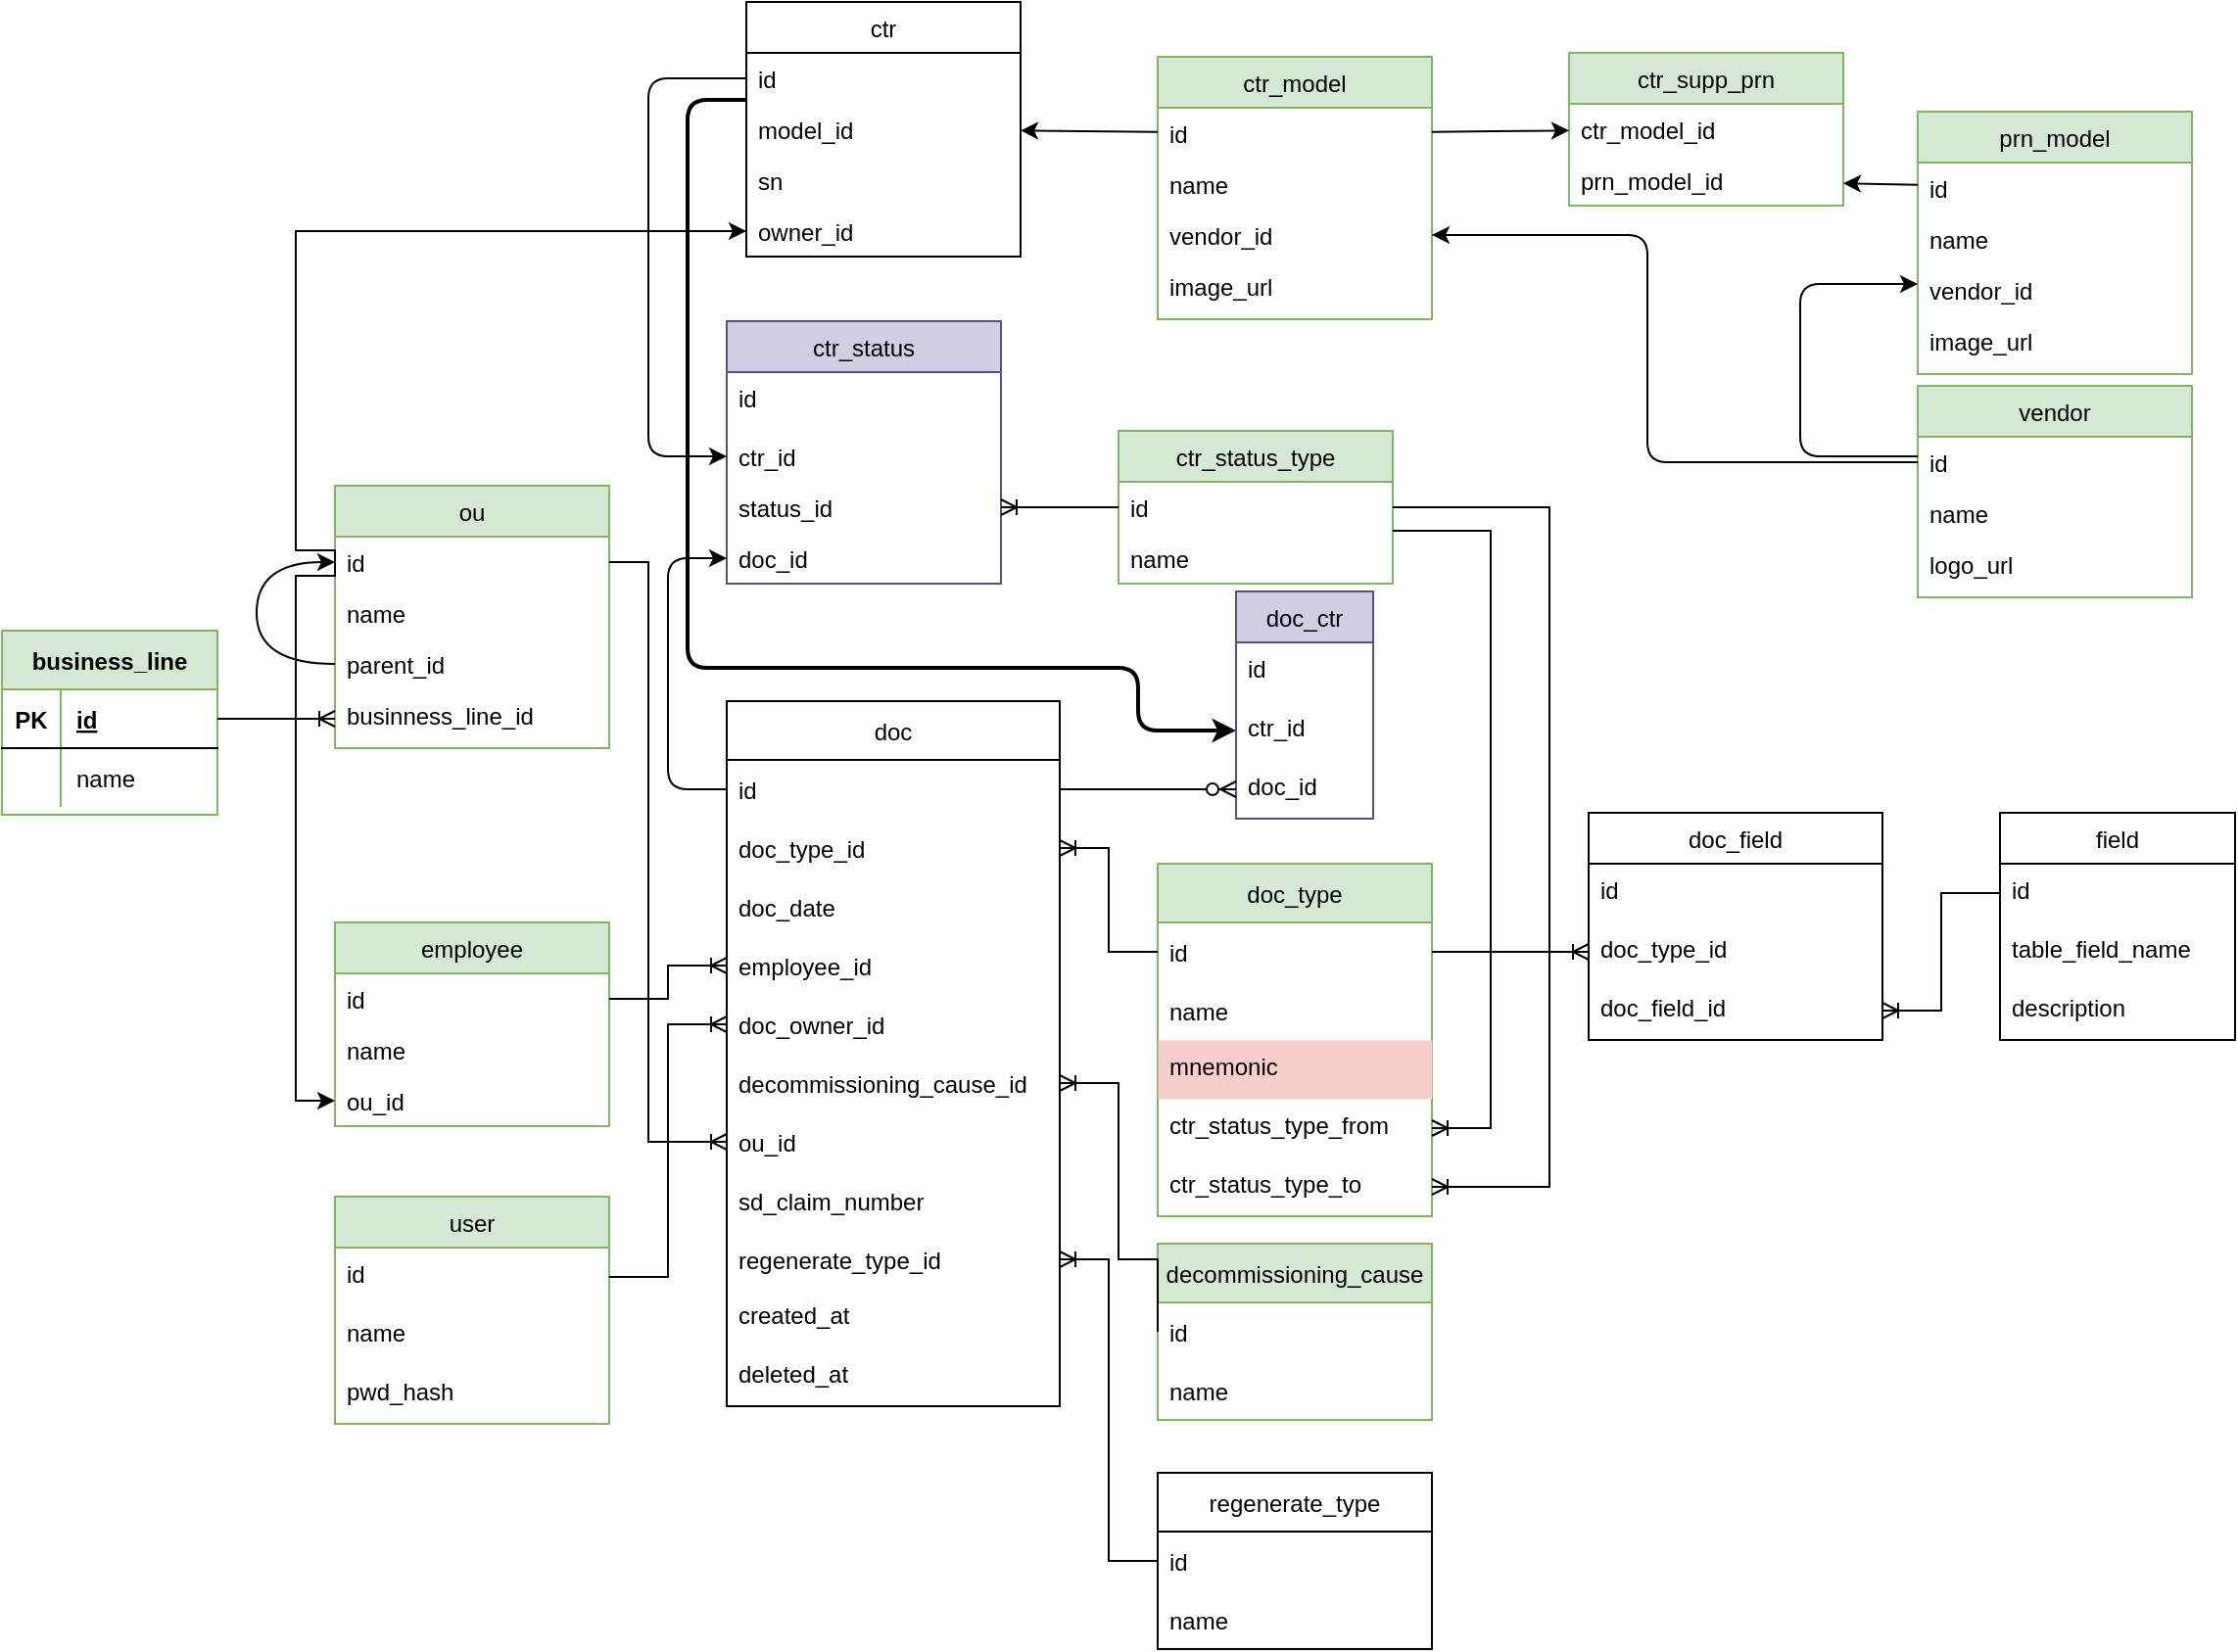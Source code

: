 <mxfile version="20.3.7" type="github" pages="2">
  <diagram name="Ent relationship" id="efa7a0a1-bf9b-a30e-e6df-94a7791c09e9">
    <mxGraphModel dx="1422" dy="772" grid="1" gridSize="10" guides="1" tooltips="1" connect="1" arrows="1" fold="1" page="1" pageScale="1" pageWidth="1169" pageHeight="827" background="none" math="0" shadow="0">
      <root>
        <mxCell id="0" />
        <mxCell id="1" parent="0" />
        <mxCell id="0HyxOfl09r36-qcPs7RD-114" value="ctr" style="swimlane;fontStyle=0;childLayout=stackLayout;horizontal=1;startSize=26;horizontalStack=0;resizeParent=1;resizeParentMax=0;resizeLast=0;collapsible=1;marginBottom=0;" parent="1" vertex="1">
          <mxGeometry x="400" y="10" width="140" height="130" as="geometry" />
        </mxCell>
        <mxCell id="0HyxOfl09r36-qcPs7RD-115" value="id" style="text;strokeColor=none;fillColor=none;align=left;verticalAlign=top;spacingLeft=4;spacingRight=4;overflow=hidden;rotatable=0;points=[[0,0.5],[1,0.5]];portConstraint=eastwest;" parent="0HyxOfl09r36-qcPs7RD-114" vertex="1">
          <mxGeometry y="26" width="140" height="26" as="geometry" />
        </mxCell>
        <mxCell id="0HyxOfl09r36-qcPs7RD-193" value="model_id&#xa;&#xa;" style="text;strokeColor=none;fillColor=none;align=left;verticalAlign=top;spacingLeft=4;spacingRight=4;overflow=hidden;rotatable=0;points=[[0,0.5],[1,0.5]];portConstraint=eastwest;" parent="0HyxOfl09r36-qcPs7RD-114" vertex="1">
          <mxGeometry y="52" width="140" height="26" as="geometry" />
        </mxCell>
        <mxCell id="0HyxOfl09r36-qcPs7RD-116" value="sn" style="text;strokeColor=none;fillColor=none;align=left;verticalAlign=top;spacingLeft=4;spacingRight=4;overflow=hidden;rotatable=0;points=[[0,0.5],[1,0.5]];portConstraint=eastwest;" parent="0HyxOfl09r36-qcPs7RD-114" vertex="1">
          <mxGeometry y="78" width="140" height="26" as="geometry" />
        </mxCell>
        <mxCell id="B27GgNt_8ts8eAWawGhs-5" value="owner_id" style="text;strokeColor=none;fillColor=none;align=left;verticalAlign=top;spacingLeft=4;spacingRight=4;overflow=hidden;rotatable=0;points=[[0,0.5],[1,0.5]];portConstraint=eastwest;" parent="0HyxOfl09r36-qcPs7RD-114" vertex="1">
          <mxGeometry y="104" width="140" height="26" as="geometry" />
        </mxCell>
        <mxCell id="0HyxOfl09r36-qcPs7RD-119" value="prn_model" style="swimlane;fontStyle=0;childLayout=stackLayout;horizontal=1;startSize=26;horizontalStack=0;resizeParent=1;resizeParentMax=0;resizeLast=0;collapsible=1;marginBottom=0;fillColor=#d5e8d4;strokeColor=#82b366;" parent="1" vertex="1">
          <mxGeometry x="998" y="66" width="140" height="134" as="geometry" />
        </mxCell>
        <mxCell id="0HyxOfl09r36-qcPs7RD-120" value="id" style="text;strokeColor=none;fillColor=none;align=left;verticalAlign=top;spacingLeft=4;spacingRight=4;overflow=hidden;rotatable=0;points=[[0,0.5],[1,0.5]];portConstraint=eastwest;" parent="0HyxOfl09r36-qcPs7RD-119" vertex="1">
          <mxGeometry y="26" width="140" height="26" as="geometry" />
        </mxCell>
        <mxCell id="0HyxOfl09r36-qcPs7RD-121" value="name" style="text;strokeColor=none;fillColor=none;align=left;verticalAlign=top;spacingLeft=4;spacingRight=4;overflow=hidden;rotatable=0;points=[[0,0.5],[1,0.5]];portConstraint=eastwest;" parent="0HyxOfl09r36-qcPs7RD-119" vertex="1">
          <mxGeometry y="52" width="140" height="26" as="geometry" />
        </mxCell>
        <mxCell id="0HyxOfl09r36-qcPs7RD-157" value="vendor_id" style="text;strokeColor=none;fillColor=none;align=left;verticalAlign=top;spacingLeft=4;spacingRight=4;overflow=hidden;rotatable=0;points=[[0,0.5],[1,0.5]];portConstraint=eastwest;" parent="0HyxOfl09r36-qcPs7RD-119" vertex="1">
          <mxGeometry y="78" width="140" height="26" as="geometry" />
        </mxCell>
        <mxCell id="-eueZPDx82-Weop2imwT-17" value="image_url" style="text;strokeColor=none;fillColor=none;spacingLeft=4;spacingRight=4;overflow=hidden;rotatable=0;points=[[0,0.5],[1,0.5]];portConstraint=eastwest;fontSize=12;" parent="0HyxOfl09r36-qcPs7RD-119" vertex="1">
          <mxGeometry y="104" width="140" height="30" as="geometry" />
        </mxCell>
        <mxCell id="0HyxOfl09r36-qcPs7RD-123" value="ctr_model" style="swimlane;fontStyle=0;childLayout=stackLayout;horizontal=1;startSize=26;horizontalStack=0;resizeParent=1;resizeParentMax=0;resizeLast=0;collapsible=1;marginBottom=0;fillColor=#d5e8d4;strokeColor=#82b366;" parent="1" vertex="1">
          <mxGeometry x="610" y="38" width="140" height="134" as="geometry" />
        </mxCell>
        <mxCell id="0HyxOfl09r36-qcPs7RD-124" value="id" style="text;strokeColor=none;fillColor=none;align=left;verticalAlign=top;spacingLeft=4;spacingRight=4;overflow=hidden;rotatable=0;points=[[0,0.5],[1,0.5]];portConstraint=eastwest;" parent="0HyxOfl09r36-qcPs7RD-123" vertex="1">
          <mxGeometry y="26" width="140" height="26" as="geometry" />
        </mxCell>
        <mxCell id="0HyxOfl09r36-qcPs7RD-164" value="name" style="text;strokeColor=none;fillColor=none;align=left;verticalAlign=top;spacingLeft=4;spacingRight=4;overflow=hidden;rotatable=0;points=[[0,0.5],[1,0.5]];portConstraint=eastwest;" parent="0HyxOfl09r36-qcPs7RD-123" vertex="1">
          <mxGeometry y="52" width="140" height="26" as="geometry" />
        </mxCell>
        <mxCell id="0HyxOfl09r36-qcPs7RD-125" value="vendor_id" style="text;strokeColor=none;fillColor=none;align=left;verticalAlign=top;spacingLeft=4;spacingRight=4;overflow=hidden;rotatable=0;points=[[0,0.5],[1,0.5]];portConstraint=eastwest;" parent="0HyxOfl09r36-qcPs7RD-123" vertex="1">
          <mxGeometry y="78" width="140" height="26" as="geometry" />
        </mxCell>
        <mxCell id="-eueZPDx82-Weop2imwT-14" value="image_url" style="text;strokeColor=none;fillColor=none;spacingLeft=4;spacingRight=4;overflow=hidden;rotatable=0;points=[[0,0.5],[1,0.5]];portConstraint=eastwest;fontSize=12;" parent="0HyxOfl09r36-qcPs7RD-123" vertex="1">
          <mxGeometry y="104" width="140" height="30" as="geometry" />
        </mxCell>
        <mxCell id="0HyxOfl09r36-qcPs7RD-143" value="ctr_supp_prn" style="swimlane;fontStyle=0;childLayout=stackLayout;horizontal=1;startSize=26;horizontalStack=0;resizeParent=1;resizeParentMax=0;resizeLast=0;collapsible=1;marginBottom=0;fillColor=#d5e8d4;strokeColor=#82b366;" parent="1" vertex="1">
          <mxGeometry x="820" y="36" width="140" height="78" as="geometry" />
        </mxCell>
        <mxCell id="0HyxOfl09r36-qcPs7RD-144" value="ctr_model_id" style="text;strokeColor=none;fillColor=none;align=left;verticalAlign=top;spacingLeft=4;spacingRight=4;overflow=hidden;rotatable=0;points=[[0,0.5],[1,0.5]];portConstraint=eastwest;" parent="0HyxOfl09r36-qcPs7RD-143" vertex="1">
          <mxGeometry y="26" width="140" height="26" as="geometry" />
        </mxCell>
        <mxCell id="0HyxOfl09r36-qcPs7RD-145" value="prn_model_id" style="text;strokeColor=none;fillColor=none;align=left;verticalAlign=top;spacingLeft=4;spacingRight=4;overflow=hidden;rotatable=0;points=[[0,0.5],[1,0.5]];portConstraint=eastwest;" parent="0HyxOfl09r36-qcPs7RD-143" vertex="1">
          <mxGeometry y="52" width="140" height="26" as="geometry" />
        </mxCell>
        <mxCell id="0HyxOfl09r36-qcPs7RD-158" value="vendor" style="swimlane;fontStyle=0;childLayout=stackLayout;horizontal=1;startSize=26;horizontalStack=0;resizeParent=1;resizeParentMax=0;resizeLast=0;collapsible=1;marginBottom=0;fillColor=#d5e8d4;strokeColor=#82b366;" parent="1" vertex="1">
          <mxGeometry x="998" y="206" width="140" height="108" as="geometry">
            <mxRectangle x="826" y="244" width="70" height="26" as="alternateBounds" />
          </mxGeometry>
        </mxCell>
        <mxCell id="0HyxOfl09r36-qcPs7RD-159" value="id" style="text;strokeColor=none;fillColor=none;align=left;verticalAlign=top;spacingLeft=4;spacingRight=4;overflow=hidden;rotatable=0;points=[[0,0.5],[1,0.5]];portConstraint=eastwest;" parent="0HyxOfl09r36-qcPs7RD-158" vertex="1">
          <mxGeometry y="26" width="140" height="26" as="geometry" />
        </mxCell>
        <mxCell id="0HyxOfl09r36-qcPs7RD-160" value="name" style="text;strokeColor=none;fillColor=none;align=left;verticalAlign=top;spacingLeft=4;spacingRight=4;overflow=hidden;rotatable=0;points=[[0,0.5],[1,0.5]];portConstraint=eastwest;" parent="0HyxOfl09r36-qcPs7RD-158" vertex="1">
          <mxGeometry y="52" width="140" height="26" as="geometry" />
        </mxCell>
        <mxCell id="-eueZPDx82-Weop2imwT-16" value="logo_url" style="text;strokeColor=none;fillColor=none;spacingLeft=4;spacingRight=4;overflow=hidden;rotatable=0;points=[[0,0.5],[1,0.5]];portConstraint=eastwest;fontSize=12;" parent="0HyxOfl09r36-qcPs7RD-158" vertex="1">
          <mxGeometry y="78" width="140" height="30" as="geometry" />
        </mxCell>
        <mxCell id="0HyxOfl09r36-qcPs7RD-165" value="" style="endArrow=classic;html=1;exitX=0;exitY=0.5;exitDx=0;exitDy=0;" parent="1" edge="1">
          <mxGeometry width="50" height="50" relative="1" as="geometry">
            <mxPoint x="998" y="242" as="sourcePoint" />
            <mxPoint x="998" y="154" as="targetPoint" />
            <Array as="points">
              <mxPoint x="938" y="242" />
              <mxPoint x="938" y="154" />
            </Array>
          </mxGeometry>
        </mxCell>
        <mxCell id="0HyxOfl09r36-qcPs7RD-166" value="" style="endArrow=classic;html=1;" parent="1" source="0HyxOfl09r36-qcPs7RD-159" target="0HyxOfl09r36-qcPs7RD-125" edge="1">
          <mxGeometry width="50" height="50" relative="1" as="geometry">
            <mxPoint x="720" y="326" as="sourcePoint" />
            <mxPoint x="770" y="276" as="targetPoint" />
            <Array as="points">
              <mxPoint x="860" y="245" />
              <mxPoint x="860" y="129" />
            </Array>
          </mxGeometry>
        </mxCell>
        <mxCell id="0HyxOfl09r36-qcPs7RD-167" value="" style="endArrow=classic;html=1;" parent="1" source="0HyxOfl09r36-qcPs7RD-124" target="0HyxOfl09r36-qcPs7RD-193" edge="1">
          <mxGeometry width="50" height="50" relative="1" as="geometry">
            <mxPoint x="710" y="350" as="sourcePoint" />
            <mxPoint x="760" y="300" as="targetPoint" />
          </mxGeometry>
        </mxCell>
        <mxCell id="0HyxOfl09r36-qcPs7RD-173" value="ctr_status" style="swimlane;fontStyle=0;childLayout=stackLayout;horizontal=1;startSize=26;horizontalStack=0;resizeParent=1;resizeParentMax=0;resizeLast=0;collapsible=1;marginBottom=0;fillColor=#d0cee2;strokeColor=#56517e;" parent="1" vertex="1">
          <mxGeometry x="390" y="173" width="140" height="134" as="geometry" />
        </mxCell>
        <mxCell id="Py-MpsY1JlBNM6qV5Rll-3" value="id" style="text;strokeColor=none;fillColor=none;spacingLeft=4;spacingRight=4;overflow=hidden;rotatable=0;points=[[0,0.5],[1,0.5]];portConstraint=eastwest;fontSize=12;fontColor=#000000;" parent="0HyxOfl09r36-qcPs7RD-173" vertex="1">
          <mxGeometry y="26" width="140" height="30" as="geometry" />
        </mxCell>
        <mxCell id="0HyxOfl09r36-qcPs7RD-174" value="ctr_id" style="text;strokeColor=none;fillColor=none;align=left;verticalAlign=top;spacingLeft=4;spacingRight=4;overflow=hidden;rotatable=0;points=[[0,0.5],[1,0.5]];portConstraint=eastwest;" parent="0HyxOfl09r36-qcPs7RD-173" vertex="1">
          <mxGeometry y="56" width="140" height="26" as="geometry" />
        </mxCell>
        <mxCell id="0HyxOfl09r36-qcPs7RD-191" value="status_id" style="text;strokeColor=none;fillColor=none;align=left;verticalAlign=top;spacingLeft=4;spacingRight=4;overflow=hidden;rotatable=0;points=[[0,0.5],[1,0.5]];portConstraint=eastwest;" parent="0HyxOfl09r36-qcPs7RD-173" vertex="1">
          <mxGeometry y="82" width="140" height="26" as="geometry" />
        </mxCell>
        <mxCell id="B27GgNt_8ts8eAWawGhs-43" value="doc_id" style="text;strokeColor=none;fillColor=none;align=left;verticalAlign=top;spacingLeft=4;spacingRight=4;overflow=hidden;rotatable=0;points=[[0,0.5],[1,0.5]];portConstraint=eastwest;" parent="0HyxOfl09r36-qcPs7RD-173" vertex="1">
          <mxGeometry y="108" width="140" height="26" as="geometry" />
        </mxCell>
        <mxCell id="0HyxOfl09r36-qcPs7RD-181" value="ctr_status_type" style="swimlane;fontStyle=0;childLayout=stackLayout;horizontal=1;startSize=26;horizontalStack=0;resizeParent=1;resizeParentMax=0;resizeLast=0;collapsible=1;marginBottom=0;fillColor=#d5e8d4;strokeColor=#82b366;" parent="1" vertex="1">
          <mxGeometry x="590" y="229" width="140" height="78" as="geometry" />
        </mxCell>
        <mxCell id="0HyxOfl09r36-qcPs7RD-182" value="id" style="text;strokeColor=none;fillColor=none;align=left;verticalAlign=top;spacingLeft=4;spacingRight=4;overflow=hidden;rotatable=0;points=[[0,0.5],[1,0.5]];portConstraint=eastwest;" parent="0HyxOfl09r36-qcPs7RD-181" vertex="1">
          <mxGeometry y="26" width="140" height="26" as="geometry" />
        </mxCell>
        <mxCell id="0HyxOfl09r36-qcPs7RD-183" value="name" style="text;strokeColor=none;fillColor=none;align=left;verticalAlign=top;spacingLeft=4;spacingRight=4;overflow=hidden;rotatable=0;points=[[0,0.5],[1,0.5]];portConstraint=eastwest;" parent="0HyxOfl09r36-qcPs7RD-181" vertex="1">
          <mxGeometry y="52" width="140" height="26" as="geometry" />
        </mxCell>
        <mxCell id="0HyxOfl09r36-qcPs7RD-186" value="" style="endArrow=classic;html=1;" parent="1" source="0HyxOfl09r36-qcPs7RD-115" target="0HyxOfl09r36-qcPs7RD-174" edge="1">
          <mxGeometry width="50" height="50" relative="1" as="geometry">
            <mxPoint x="710" y="350" as="sourcePoint" />
            <mxPoint x="760" y="300" as="targetPoint" />
            <Array as="points">
              <mxPoint x="350" y="49" />
              <mxPoint x="350" y="73" />
              <mxPoint x="350" y="242" />
            </Array>
          </mxGeometry>
        </mxCell>
        <mxCell id="0HyxOfl09r36-qcPs7RD-187" value="ou" style="swimlane;fontStyle=0;childLayout=stackLayout;horizontal=1;startSize=26;horizontalStack=0;resizeParent=1;resizeParentMax=0;resizeLast=0;collapsible=1;marginBottom=0;fillColor=#d5e8d4;strokeColor=#82b366;" parent="1" vertex="1">
          <mxGeometry x="190" y="257" width="140" height="134" as="geometry" />
        </mxCell>
        <mxCell id="0HyxOfl09r36-qcPs7RD-188" value="id" style="text;strokeColor=none;fillColor=none;align=left;verticalAlign=top;spacingLeft=4;spacingRight=4;overflow=hidden;rotatable=0;points=[[0,0.5],[1,0.5]];portConstraint=eastwest;" parent="0HyxOfl09r36-qcPs7RD-187" vertex="1">
          <mxGeometry y="26" width="140" height="26" as="geometry" />
        </mxCell>
        <mxCell id="0HyxOfl09r36-qcPs7RD-189" value="name" style="text;strokeColor=none;fillColor=none;align=left;verticalAlign=top;spacingLeft=4;spacingRight=4;overflow=hidden;rotatable=0;points=[[0,0.5],[1,0.5]];portConstraint=eastwest;" parent="0HyxOfl09r36-qcPs7RD-187" vertex="1">
          <mxGeometry y="52" width="140" height="26" as="geometry" />
        </mxCell>
        <mxCell id="B27GgNt_8ts8eAWawGhs-4" style="edgeStyle=orthogonalEdgeStyle;orthogonalLoop=1;jettySize=auto;html=1;exitX=0;exitY=0.5;exitDx=0;exitDy=0;entryX=0;entryY=0.5;entryDx=0;entryDy=0;curved=1;" parent="0HyxOfl09r36-qcPs7RD-187" source="B27GgNt_8ts8eAWawGhs-3" target="0HyxOfl09r36-qcPs7RD-188" edge="1">
          <mxGeometry relative="1" as="geometry">
            <Array as="points">
              <mxPoint x="-40" y="91" />
              <mxPoint x="-40" y="39" />
            </Array>
          </mxGeometry>
        </mxCell>
        <mxCell id="B27GgNt_8ts8eAWawGhs-3" value="parent_id" style="text;strokeColor=none;fillColor=none;align=left;verticalAlign=top;spacingLeft=4;spacingRight=4;overflow=hidden;rotatable=0;points=[[0,0.5],[1,0.5]];portConstraint=eastwest;" parent="0HyxOfl09r36-qcPs7RD-187" vertex="1">
          <mxGeometry y="78" width="140" height="26" as="geometry" />
        </mxCell>
        <mxCell id="IbZi54rrAMyiBwgR0cr5-39" value="businness_line_id" style="text;strokeColor=none;fillColor=none;spacingLeft=4;spacingRight=4;overflow=hidden;rotatable=0;points=[[0,0.5],[1,0.5]];portConstraint=eastwest;fontSize=12;" parent="0HyxOfl09r36-qcPs7RD-187" vertex="1">
          <mxGeometry y="104" width="140" height="30" as="geometry" />
        </mxCell>
        <mxCell id="0HyxOfl09r36-qcPs7RD-194" value="&lt;span style=&quot;font-size: 10px&quot;&gt;&lt;br&gt;&lt;/span&gt;" style="text;html=1;align=left;verticalAlign=middle;resizable=0;points=[];autosize=1;strokeColor=none;" parent="1" vertex="1">
          <mxGeometry x="720" y="253" width="20" height="30" as="geometry" />
        </mxCell>
        <mxCell id="0HyxOfl09r36-qcPs7RD-202" value="employee" style="swimlane;fontStyle=0;childLayout=stackLayout;horizontal=1;startSize=26;horizontalStack=0;resizeParent=1;resizeParentMax=0;resizeLast=0;collapsible=1;marginBottom=0;fillColor=#d5e8d4;strokeColor=#82b366;" parent="1" vertex="1">
          <mxGeometry x="190" y="480" width="140" height="104" as="geometry">
            <mxRectangle x="190" y="480" width="90" height="30" as="alternateBounds" />
          </mxGeometry>
        </mxCell>
        <mxCell id="0HyxOfl09r36-qcPs7RD-203" value="id" style="text;strokeColor=none;fillColor=none;align=left;verticalAlign=top;spacingLeft=4;spacingRight=4;overflow=hidden;rotatable=0;points=[[0,0.5],[1,0.5]];portConstraint=eastwest;" parent="0HyxOfl09r36-qcPs7RD-202" vertex="1">
          <mxGeometry y="26" width="140" height="26" as="geometry" />
        </mxCell>
        <mxCell id="0HyxOfl09r36-qcPs7RD-204" value="name" style="text;strokeColor=none;fillColor=none;align=left;verticalAlign=top;spacingLeft=4;spacingRight=4;overflow=hidden;rotatable=0;points=[[0,0.5],[1,0.5]];portConstraint=eastwest;" parent="0HyxOfl09r36-qcPs7RD-202" vertex="1">
          <mxGeometry y="52" width="140" height="26" as="geometry" />
        </mxCell>
        <mxCell id="B27GgNt_8ts8eAWawGhs-7" value="ou_id" style="text;strokeColor=none;fillColor=none;align=left;verticalAlign=top;spacingLeft=4;spacingRight=4;overflow=hidden;rotatable=0;points=[[0,0.5],[1,0.5]];portConstraint=eastwest;" parent="0HyxOfl09r36-qcPs7RD-202" vertex="1">
          <mxGeometry y="78" width="140" height="26" as="geometry" />
        </mxCell>
        <mxCell id="8fQQKwptiHgryDefAF7D-1" value="" style="endArrow=classic;html=1;" parent="1" source="0HyxOfl09r36-qcPs7RD-124" target="0HyxOfl09r36-qcPs7RD-144" edge="1">
          <mxGeometry width="50" height="50" relative="1" as="geometry">
            <mxPoint x="700" y="400" as="sourcePoint" />
            <mxPoint x="750" y="350" as="targetPoint" />
          </mxGeometry>
        </mxCell>
        <mxCell id="8fQQKwptiHgryDefAF7D-2" value="" style="endArrow=classic;html=1;" parent="1" source="0HyxOfl09r36-qcPs7RD-120" target="0HyxOfl09r36-qcPs7RD-145" edge="1">
          <mxGeometry width="50" height="50" relative="1" as="geometry">
            <mxPoint x="700" y="400" as="sourcePoint" />
            <mxPoint x="750" y="350" as="targetPoint" />
          </mxGeometry>
        </mxCell>
        <mxCell id="B27GgNt_8ts8eAWawGhs-6" style="edgeStyle=orthogonalEdgeStyle;rounded=0;orthogonalLoop=1;jettySize=auto;html=1;exitX=0;exitY=0.5;exitDx=0;exitDy=0;entryX=0;entryY=0.5;entryDx=0;entryDy=0;" parent="1" source="0HyxOfl09r36-qcPs7RD-188" target="B27GgNt_8ts8eAWawGhs-5" edge="1">
          <mxGeometry relative="1" as="geometry">
            <Array as="points">
              <mxPoint x="190" y="290" />
              <mxPoint x="170" y="290" />
              <mxPoint x="170" y="127" />
            </Array>
          </mxGeometry>
        </mxCell>
        <mxCell id="B27GgNt_8ts8eAWawGhs-10" style="edgeStyle=orthogonalEdgeStyle;rounded=0;orthogonalLoop=1;jettySize=auto;html=1;exitX=0;exitY=0.5;exitDx=0;exitDy=0;entryX=0;entryY=0.5;entryDx=0;entryDy=0;" parent="1" source="0HyxOfl09r36-qcPs7RD-188" target="B27GgNt_8ts8eAWawGhs-7" edge="1">
          <mxGeometry relative="1" as="geometry">
            <mxPoint x="190" y="296" as="sourcePoint" />
            <mxPoint x="190" y="571" as="targetPoint" />
            <Array as="points">
              <mxPoint x="190" y="303" />
              <mxPoint x="170" y="303" />
              <mxPoint x="170" y="571" />
            </Array>
          </mxGeometry>
        </mxCell>
        <mxCell id="B27GgNt_8ts8eAWawGhs-11" value="doc" style="swimlane;fontStyle=0;childLayout=stackLayout;horizontal=1;startSize=30;horizontalStack=0;resizeParent=1;resizeParentMax=0;resizeLast=0;collapsible=1;marginBottom=0;" parent="1" vertex="1">
          <mxGeometry x="390" y="367" width="170" height="360" as="geometry" />
        </mxCell>
        <mxCell id="B27GgNt_8ts8eAWawGhs-12" value="id" style="text;strokeColor=none;fillColor=none;align=left;verticalAlign=middle;spacingLeft=4;spacingRight=4;overflow=hidden;points=[[0,0.5],[1,0.5]];portConstraint=eastwest;rotatable=0;" parent="B27GgNt_8ts8eAWawGhs-11" vertex="1">
          <mxGeometry y="30" width="170" height="30" as="geometry" />
        </mxCell>
        <mxCell id="B27GgNt_8ts8eAWawGhs-14" value="doc_type_id" style="text;strokeColor=none;fillColor=none;align=left;verticalAlign=middle;spacingLeft=4;spacingRight=4;overflow=hidden;points=[[0,0.5],[1,0.5]];portConstraint=eastwest;rotatable=0;" parent="B27GgNt_8ts8eAWawGhs-11" vertex="1">
          <mxGeometry y="60" width="170" height="30" as="geometry" />
        </mxCell>
        <mxCell id="B27GgNt_8ts8eAWawGhs-15" value="doc_date" style="text;strokeColor=none;fillColor=none;align=left;verticalAlign=middle;spacingLeft=4;spacingRight=4;overflow=hidden;points=[[0,0.5],[1,0.5]];portConstraint=eastwest;rotatable=0;" parent="B27GgNt_8ts8eAWawGhs-11" vertex="1">
          <mxGeometry y="90" width="170" height="30" as="geometry" />
        </mxCell>
        <mxCell id="B27GgNt_8ts8eAWawGhs-17" value="employee_id" style="text;strokeColor=none;fillColor=none;align=left;verticalAlign=middle;spacingLeft=4;spacingRight=4;overflow=hidden;points=[[0,0.5],[1,0.5]];portConstraint=eastwest;rotatable=0;" parent="B27GgNt_8ts8eAWawGhs-11" vertex="1">
          <mxGeometry y="120" width="170" height="30" as="geometry" />
        </mxCell>
        <mxCell id="B27GgNt_8ts8eAWawGhs-16" value="doc_owner_id" style="text;strokeColor=none;fillColor=none;align=left;verticalAlign=middle;spacingLeft=4;spacingRight=4;overflow=hidden;points=[[0,0.5],[1,0.5]];portConstraint=eastwest;rotatable=0;" parent="B27GgNt_8ts8eAWawGhs-11" vertex="1">
          <mxGeometry y="150" width="170" height="30" as="geometry" />
        </mxCell>
        <mxCell id="B27GgNt_8ts8eAWawGhs-19" value="decommissioning_cause_id" style="text;strokeColor=none;fillColor=none;align=left;verticalAlign=middle;spacingLeft=4;spacingRight=4;overflow=hidden;points=[[0,0.5],[1,0.5]];portConstraint=eastwest;rotatable=0;" parent="B27GgNt_8ts8eAWawGhs-11" vertex="1">
          <mxGeometry y="180" width="170" height="30" as="geometry" />
        </mxCell>
        <mxCell id="B27GgNt_8ts8eAWawGhs-20" value="ou_id" style="text;strokeColor=none;fillColor=none;align=left;verticalAlign=middle;spacingLeft=4;spacingRight=4;overflow=hidden;points=[[0,0.5],[1,0.5]];portConstraint=eastwest;rotatable=0;" parent="B27GgNt_8ts8eAWawGhs-11" vertex="1">
          <mxGeometry y="210" width="170" height="30" as="geometry" />
        </mxCell>
        <mxCell id="B27GgNt_8ts8eAWawGhs-21" value="sd_claim_number" style="text;strokeColor=none;fillColor=none;align=left;verticalAlign=middle;spacingLeft=4;spacingRight=4;overflow=hidden;points=[[0,0.5],[1,0.5]];portConstraint=eastwest;rotatable=0;" parent="B27GgNt_8ts8eAWawGhs-11" vertex="1">
          <mxGeometry y="240" width="170" height="30" as="geometry" />
        </mxCell>
        <mxCell id="B27GgNt_8ts8eAWawGhs-22" value="regenerate_type_id" style="text;strokeColor=none;fillColor=none;align=left;verticalAlign=middle;spacingLeft=4;spacingRight=4;overflow=hidden;points=[[0,0.5],[1,0.5]];portConstraint=eastwest;rotatable=0;" parent="B27GgNt_8ts8eAWawGhs-11" vertex="1">
          <mxGeometry y="270" width="170" height="30" as="geometry" />
        </mxCell>
        <mxCell id="Py-MpsY1JlBNM6qV5Rll-13" value="created_at" style="text;strokeColor=none;fillColor=none;spacingLeft=4;spacingRight=4;overflow=hidden;rotatable=0;points=[[0,0.5],[1,0.5]];portConstraint=eastwest;fontSize=12;fontColor=#000000;" parent="B27GgNt_8ts8eAWawGhs-11" vertex="1">
          <mxGeometry y="300" width="170" height="30" as="geometry" />
        </mxCell>
        <mxCell id="Py-MpsY1JlBNM6qV5Rll-14" value="deleted_at" style="text;strokeColor=none;fillColor=none;spacingLeft=4;spacingRight=4;overflow=hidden;rotatable=0;points=[[0,0.5],[1,0.5]];portConstraint=eastwest;fontSize=12;fontColor=#000000;" parent="B27GgNt_8ts8eAWawGhs-11" vertex="1">
          <mxGeometry y="330" width="170" height="30" as="geometry" />
        </mxCell>
        <mxCell id="B27GgNt_8ts8eAWawGhs-23" value="doc_type" style="swimlane;fontStyle=0;childLayout=stackLayout;horizontal=1;startSize=30;horizontalStack=0;resizeParent=1;resizeParentMax=0;resizeLast=0;collapsible=1;marginBottom=0;fillColor=#d5e8d4;strokeColor=#82b366;" parent="1" vertex="1">
          <mxGeometry x="610" y="450" width="140" height="180" as="geometry" />
        </mxCell>
        <mxCell id="B27GgNt_8ts8eAWawGhs-24" value="id" style="text;strokeColor=none;fillColor=none;align=left;verticalAlign=middle;spacingLeft=4;spacingRight=4;overflow=hidden;points=[[0,0.5],[1,0.5]];portConstraint=eastwest;rotatable=0;" parent="B27GgNt_8ts8eAWawGhs-23" vertex="1">
          <mxGeometry y="30" width="140" height="30" as="geometry" />
        </mxCell>
        <mxCell id="B27GgNt_8ts8eAWawGhs-25" value="name" style="text;strokeColor=none;fillColor=none;align=left;verticalAlign=middle;spacingLeft=4;spacingRight=4;overflow=hidden;points=[[0,0.5],[1,0.5]];portConstraint=eastwest;rotatable=0;" parent="B27GgNt_8ts8eAWawGhs-23" vertex="1">
          <mxGeometry y="60" width="140" height="30" as="geometry" />
        </mxCell>
        <mxCell id="cRAg06hkl0J5I3ROulMS-1" value="mnemonic" style="text;strokeColor=none;fillColor=#f8cecc;spacingLeft=4;spacingRight=4;overflow=hidden;rotatable=0;points=[[0,0.5],[1,0.5]];portConstraint=eastwest;fontSize=12;strokeWidth=0;" vertex="1" parent="B27GgNt_8ts8eAWawGhs-23">
          <mxGeometry y="90" width="140" height="30" as="geometry" />
        </mxCell>
        <mxCell id="COvAjFs2Vdso8qnZR_OL-9" value="ctr_status_type_from" style="text;strokeColor=none;fillColor=none;spacingLeft=4;spacingRight=4;overflow=hidden;rotatable=0;points=[[0,0.5],[1,0.5]];portConstraint=eastwest;fontSize=12;" parent="B27GgNt_8ts8eAWawGhs-23" vertex="1">
          <mxGeometry y="120" width="140" height="30" as="geometry" />
        </mxCell>
        <mxCell id="9M1-o05kkFe_-yuHw4x9-9" value="ctr_status_type_to" style="text;strokeColor=none;fillColor=none;spacingLeft=4;spacingRight=4;overflow=hidden;rotatable=0;points=[[0,0.5],[1,0.5]];portConstraint=eastwest;fontSize=12;fontColor=#000000;" parent="B27GgNt_8ts8eAWawGhs-23" vertex="1">
          <mxGeometry y="150" width="140" height="30" as="geometry" />
        </mxCell>
        <mxCell id="B27GgNt_8ts8eAWawGhs-30" style="edgeStyle=orthogonalEdgeStyle;orthogonalLoop=1;jettySize=auto;html=1;strokeWidth=2;strokeColor=default;rounded=1;entryX=0;entryY=0.5;entryDx=0;entryDy=0;" parent="1" source="0HyxOfl09r36-qcPs7RD-115" target="ysNZDPczOukCf6MiVix6-3" edge="1">
          <mxGeometry relative="1" as="geometry">
            <Array as="points">
              <mxPoint x="370" y="60" />
              <mxPoint x="370" y="350" />
              <mxPoint x="600" y="350" />
              <mxPoint x="600" y="382" />
            </Array>
          </mxGeometry>
        </mxCell>
        <mxCell id="B27GgNt_8ts8eAWawGhs-32" value="decommissioning_cause" style="swimlane;fontStyle=0;childLayout=stackLayout;horizontal=1;startSize=30;horizontalStack=0;resizeParent=1;resizeParentMax=0;resizeLast=0;collapsible=1;marginBottom=0;fillColor=#d5e8d4;strokeColor=#82b366;" parent="1" vertex="1">
          <mxGeometry x="610" y="644" width="140" height="90" as="geometry" />
        </mxCell>
        <mxCell id="B27GgNt_8ts8eAWawGhs-33" value="id" style="text;strokeColor=none;fillColor=none;align=left;verticalAlign=middle;spacingLeft=4;spacingRight=4;overflow=hidden;points=[[0,0.5],[1,0.5]];portConstraint=eastwest;rotatable=0;" parent="B27GgNt_8ts8eAWawGhs-32" vertex="1">
          <mxGeometry y="30" width="140" height="30" as="geometry" />
        </mxCell>
        <mxCell id="B27GgNt_8ts8eAWawGhs-34" value="name" style="text;strokeColor=none;fillColor=none;align=left;verticalAlign=middle;spacingLeft=4;spacingRight=4;overflow=hidden;points=[[0,0.5],[1,0.5]];portConstraint=eastwest;rotatable=0;" parent="B27GgNt_8ts8eAWawGhs-32" vertex="1">
          <mxGeometry y="60" width="140" height="30" as="geometry" />
        </mxCell>
        <mxCell id="B27GgNt_8ts8eAWawGhs-37" value="regenerate_type" style="swimlane;fontStyle=0;childLayout=stackLayout;horizontal=1;startSize=30;horizontalStack=0;resizeParent=1;resizeParentMax=0;resizeLast=0;collapsible=1;marginBottom=0;" parent="1" vertex="1">
          <mxGeometry x="610" y="761" width="140" height="90" as="geometry" />
        </mxCell>
        <mxCell id="B27GgNt_8ts8eAWawGhs-38" value="id" style="text;strokeColor=none;fillColor=none;align=left;verticalAlign=middle;spacingLeft=4;spacingRight=4;overflow=hidden;points=[[0,0.5],[1,0.5]];portConstraint=eastwest;rotatable=0;" parent="B27GgNt_8ts8eAWawGhs-37" vertex="1">
          <mxGeometry y="30" width="140" height="30" as="geometry" />
        </mxCell>
        <mxCell id="B27GgNt_8ts8eAWawGhs-39" value="name" style="text;strokeColor=none;fillColor=none;align=left;verticalAlign=middle;spacingLeft=4;spacingRight=4;overflow=hidden;points=[[0,0.5],[1,0.5]];portConstraint=eastwest;rotatable=0;" parent="B27GgNt_8ts8eAWawGhs-37" vertex="1">
          <mxGeometry y="60" width="140" height="30" as="geometry" />
        </mxCell>
        <mxCell id="B27GgNt_8ts8eAWawGhs-44" style="edgeStyle=orthogonalEdgeStyle;orthogonalLoop=1;jettySize=auto;html=1;exitX=0;exitY=0.5;exitDx=0;exitDy=0;entryX=0;entryY=0.5;entryDx=0;entryDy=0;fontSize=10;strokeColor=default;strokeWidth=1;rounded=1;" parent="1" source="B27GgNt_8ts8eAWawGhs-12" target="B27GgNt_8ts8eAWawGhs-43" edge="1">
          <mxGeometry relative="1" as="geometry">
            <Array as="points">
              <mxPoint x="360" y="412" />
              <mxPoint x="360" y="294" />
            </Array>
          </mxGeometry>
        </mxCell>
        <mxCell id="ysNZDPczOukCf6MiVix6-1" value="doc_ctr" style="swimlane;fontStyle=0;childLayout=stackLayout;horizontal=1;startSize=26;horizontalStack=0;resizeParent=1;resizeParentMax=0;resizeLast=0;collapsible=1;marginBottom=0;align=center;fontSize=12;fillColor=#d0cee2;strokeColor=#56517e;" parent="1" vertex="1">
          <mxGeometry x="650" y="311" width="70" height="116" as="geometry" />
        </mxCell>
        <mxCell id="Py-MpsY1JlBNM6qV5Rll-1" value="id" style="text;strokeColor=none;fillColor=none;spacingLeft=4;spacingRight=4;overflow=hidden;rotatable=0;points=[[0,0.5],[1,0.5]];portConstraint=eastwest;fontSize=12;fontColor=#000000;" parent="ysNZDPczOukCf6MiVix6-1" vertex="1">
          <mxGeometry y="26" width="70" height="30" as="geometry" />
        </mxCell>
        <mxCell id="ysNZDPczOukCf6MiVix6-3" value="ctr_id" style="text;strokeColor=none;fillColor=none;spacingLeft=4;spacingRight=4;overflow=hidden;rotatable=0;points=[[0,0.5],[1,0.5]];portConstraint=eastwest;fontSize=12;" parent="ysNZDPczOukCf6MiVix6-1" vertex="1">
          <mxGeometry y="56" width="70" height="30" as="geometry" />
        </mxCell>
        <mxCell id="ysNZDPczOukCf6MiVix6-2" value="doc_id" style="text;strokeColor=none;fillColor=none;spacingLeft=4;spacingRight=4;overflow=hidden;rotatable=0;points=[[0,0.5],[1,0.5]];portConstraint=eastwest;fontSize=12;" parent="ysNZDPczOukCf6MiVix6-1" vertex="1">
          <mxGeometry y="86" width="70" height="30" as="geometry" />
        </mxCell>
        <mxCell id="ysNZDPczOukCf6MiVix6-5" value="" style="edgeStyle=entityRelationEdgeStyle;fontSize=12;html=1;endArrow=ERzeroToMany;endFill=1;rounded=0;" parent="1" source="B27GgNt_8ts8eAWawGhs-12" target="ysNZDPczOukCf6MiVix6-2" edge="1">
          <mxGeometry width="100" height="100" relative="1" as="geometry">
            <mxPoint x="530" y="560" as="sourcePoint" />
            <mxPoint x="630" y="460" as="targetPoint" />
          </mxGeometry>
        </mxCell>
        <mxCell id="ysNZDPczOukCf6MiVix6-6" value="" style="edgeStyle=entityRelationEdgeStyle;fontSize=12;html=1;endArrow=ERoneToMany;rounded=0;fontColor=#999999;entryX=0;entryY=0.5;entryDx=0;entryDy=0;" parent="1" source="0HyxOfl09r36-qcPs7RD-203" target="B27GgNt_8ts8eAWawGhs-17" edge="1">
          <mxGeometry width="100" height="100" relative="1" as="geometry">
            <mxPoint x="450" y="600" as="sourcePoint" />
            <mxPoint x="550" y="500" as="targetPoint" />
          </mxGeometry>
        </mxCell>
        <mxCell id="ysNZDPczOukCf6MiVix6-7" value="user" style="swimlane;fontStyle=0;childLayout=stackLayout;horizontal=1;startSize=26;horizontalStack=0;resizeParent=1;resizeParentMax=0;resizeLast=0;collapsible=1;marginBottom=0;align=center;fontSize=12;fillColor=#d5e8d4;strokeColor=#82b366;" parent="1" vertex="1">
          <mxGeometry x="190" y="620" width="140" height="116" as="geometry" />
        </mxCell>
        <mxCell id="ysNZDPczOukCf6MiVix6-8" value="id" style="text;strokeColor=none;fillColor=none;spacingLeft=4;spacingRight=4;overflow=hidden;rotatable=0;points=[[0,0.5],[1,0.5]];portConstraint=eastwest;fontSize=12;fontColor=#000000;" parent="ysNZDPczOukCf6MiVix6-7" vertex="1">
          <mxGeometry y="26" width="140" height="30" as="geometry" />
        </mxCell>
        <mxCell id="ysNZDPczOukCf6MiVix6-9" value="name" style="text;strokeColor=none;fillColor=none;spacingLeft=4;spacingRight=4;overflow=hidden;rotatable=0;points=[[0,0.5],[1,0.5]];portConstraint=eastwest;fontSize=12;fontColor=#000000;" parent="ysNZDPczOukCf6MiVix6-7" vertex="1">
          <mxGeometry y="56" width="140" height="30" as="geometry" />
        </mxCell>
        <mxCell id="ysNZDPczOukCf6MiVix6-10" value="pwd_hash" style="text;strokeColor=none;fillColor=none;spacingLeft=4;spacingRight=4;overflow=hidden;rotatable=0;points=[[0,0.5],[1,0.5]];portConstraint=eastwest;fontSize=12;fontColor=#000000;" parent="ysNZDPczOukCf6MiVix6-7" vertex="1">
          <mxGeometry y="86" width="140" height="30" as="geometry" />
        </mxCell>
        <mxCell id="ysNZDPczOukCf6MiVix6-12" value="" style="edgeStyle=entityRelationEdgeStyle;fontSize=12;html=1;endArrow=ERoneToMany;rounded=0;fontColor=#000000;" parent="1" source="ysNZDPczOukCf6MiVix6-8" target="B27GgNt_8ts8eAWawGhs-16" edge="1">
          <mxGeometry width="100" height="100" relative="1" as="geometry">
            <mxPoint x="280" y="650" as="sourcePoint" />
            <mxPoint x="380" y="550" as="targetPoint" />
          </mxGeometry>
        </mxCell>
        <mxCell id="IbZi54rrAMyiBwgR0cr5-14" value="business_line" style="shape=table;startSize=30;container=1;collapsible=1;childLayout=tableLayout;fixedRows=1;rowLines=0;fontStyle=1;align=center;resizeLast=1;fillColor=#d5e8d4;strokeColor=#82b366;" parent="1" vertex="1">
          <mxGeometry x="20" y="331" width="110" height="94" as="geometry" />
        </mxCell>
        <mxCell id="IbZi54rrAMyiBwgR0cr5-15" value="" style="shape=tableRow;horizontal=0;startSize=0;swimlaneHead=0;swimlaneBody=0;fillColor=none;collapsible=0;dropTarget=0;points=[[0,0.5],[1,0.5]];portConstraint=eastwest;top=0;left=0;right=0;bottom=1;" parent="IbZi54rrAMyiBwgR0cr5-14" vertex="1">
          <mxGeometry y="30" width="110" height="30" as="geometry" />
        </mxCell>
        <mxCell id="IbZi54rrAMyiBwgR0cr5-16" value="PK" style="shape=partialRectangle;connectable=0;fillColor=none;top=0;left=0;bottom=0;right=0;fontStyle=1;overflow=hidden;" parent="IbZi54rrAMyiBwgR0cr5-15" vertex="1">
          <mxGeometry width="30" height="30" as="geometry">
            <mxRectangle width="30" height="30" as="alternateBounds" />
          </mxGeometry>
        </mxCell>
        <mxCell id="IbZi54rrAMyiBwgR0cr5-17" value="id" style="shape=partialRectangle;connectable=0;fillColor=none;top=0;left=0;bottom=0;right=0;align=left;spacingLeft=6;fontStyle=5;overflow=hidden;" parent="IbZi54rrAMyiBwgR0cr5-15" vertex="1">
          <mxGeometry x="30" width="80" height="30" as="geometry">
            <mxRectangle width="80" height="30" as="alternateBounds" />
          </mxGeometry>
        </mxCell>
        <mxCell id="IbZi54rrAMyiBwgR0cr5-18" value="" style="shape=tableRow;horizontal=0;startSize=0;swimlaneHead=0;swimlaneBody=0;fillColor=none;collapsible=0;dropTarget=0;points=[[0,0.5],[1,0.5]];portConstraint=eastwest;top=0;left=0;right=0;bottom=0;" parent="IbZi54rrAMyiBwgR0cr5-14" vertex="1">
          <mxGeometry y="60" width="110" height="30" as="geometry" />
        </mxCell>
        <mxCell id="IbZi54rrAMyiBwgR0cr5-19" value="" style="shape=partialRectangle;connectable=0;fillColor=none;top=0;left=0;bottom=0;right=0;editable=1;overflow=hidden;" parent="IbZi54rrAMyiBwgR0cr5-18" vertex="1">
          <mxGeometry width="30" height="30" as="geometry">
            <mxRectangle width="30" height="30" as="alternateBounds" />
          </mxGeometry>
        </mxCell>
        <mxCell id="IbZi54rrAMyiBwgR0cr5-20" value="name" style="shape=partialRectangle;connectable=0;fillColor=none;top=0;left=0;bottom=0;right=0;align=left;spacingLeft=6;overflow=hidden;" parent="IbZi54rrAMyiBwgR0cr5-18" vertex="1">
          <mxGeometry x="30" width="80" height="30" as="geometry">
            <mxRectangle width="80" height="30" as="alternateBounds" />
          </mxGeometry>
        </mxCell>
        <mxCell id="IbZi54rrAMyiBwgR0cr5-37" value="" style="edgeStyle=entityRelationEdgeStyle;fontSize=12;html=1;endArrow=ERoneToMany;rounded=0;" parent="1" source="IbZi54rrAMyiBwgR0cr5-15" target="IbZi54rrAMyiBwgR0cr5-39" edge="1">
          <mxGeometry width="100" height="100" relative="1" as="geometry">
            <mxPoint x="-70" y="680" as="sourcePoint" />
            <mxPoint x="10" y="580" as="targetPoint" />
          </mxGeometry>
        </mxCell>
        <mxCell id="COvAjFs2Vdso8qnZR_OL-10" value="" style="edgeStyle=elbowEdgeStyle;fontSize=12;html=1;endArrow=ERoneToMany;rounded=0;entryX=1;entryY=0.5;entryDx=0;entryDy=0;" parent="1" source="0HyxOfl09r36-qcPs7RD-182" target="9M1-o05kkFe_-yuHw4x9-9" edge="1">
          <mxGeometry width="100" height="100" relative="1" as="geometry">
            <mxPoint x="630" y="530" as="sourcePoint" />
            <mxPoint x="730" y="430" as="targetPoint" />
            <Array as="points">
              <mxPoint x="810" y="630" />
              <mxPoint x="790" y="600" />
              <mxPoint x="800" y="380" />
              <mxPoint x="840" y="400" />
              <mxPoint x="800" y="450" />
              <mxPoint x="810" y="470" />
              <mxPoint x="800" y="410" />
            </Array>
          </mxGeometry>
        </mxCell>
        <mxCell id="33bWPT4IqIkBQM4D3LH_-1" value="doc_field" style="swimlane;fontStyle=0;childLayout=stackLayout;horizontal=1;startSize=26;horizontalStack=0;resizeParent=1;resizeParentMax=0;resizeLast=0;collapsible=1;marginBottom=0;align=center;fontSize=12;" parent="1" vertex="1">
          <mxGeometry x="830" y="424" width="150" height="116" as="geometry" />
        </mxCell>
        <mxCell id="33bWPT4IqIkBQM4D3LH_-3" value="id" style="text;strokeColor=none;fillColor=none;spacingLeft=4;spacingRight=4;overflow=hidden;rotatable=0;points=[[0,0.5],[1,0.5]];portConstraint=eastwest;fontSize=12;" parent="33bWPT4IqIkBQM4D3LH_-1" vertex="1">
          <mxGeometry y="26" width="150" height="30" as="geometry" />
        </mxCell>
        <mxCell id="33bWPT4IqIkBQM4D3LH_-2" value="doc_type_id" style="text;strokeColor=none;fillColor=none;spacingLeft=4;spacingRight=4;overflow=hidden;rotatable=0;points=[[0,0.5],[1,0.5]];portConstraint=eastwest;fontSize=12;" parent="33bWPT4IqIkBQM4D3LH_-1" vertex="1">
          <mxGeometry y="56" width="150" height="30" as="geometry" />
        </mxCell>
        <mxCell id="33bWPT4IqIkBQM4D3LH_-4" value="doc_field_id" style="text;strokeColor=none;fillColor=none;spacingLeft=4;spacingRight=4;overflow=hidden;rotatable=0;points=[[0,0.5],[1,0.5]];portConstraint=eastwest;fontSize=12;" parent="33bWPT4IqIkBQM4D3LH_-1" vertex="1">
          <mxGeometry y="86" width="150" height="30" as="geometry" />
        </mxCell>
        <mxCell id="33bWPT4IqIkBQM4D3LH_-5" value="" style="edgeStyle=entityRelationEdgeStyle;fontSize=12;html=1;endArrow=ERoneToMany;rounded=0;" parent="1" source="B27GgNt_8ts8eAWawGhs-24" target="33bWPT4IqIkBQM4D3LH_-2" edge="1">
          <mxGeometry width="100" height="100" relative="1" as="geometry">
            <mxPoint x="560" y="650" as="sourcePoint" />
            <mxPoint x="660" y="550" as="targetPoint" />
          </mxGeometry>
        </mxCell>
        <mxCell id="3_Ests4ygb5A2Jow_E8K-1" value="field" style="swimlane;fontStyle=0;childLayout=stackLayout;horizontal=1;startSize=26;horizontalStack=0;resizeParent=1;resizeParentMax=0;resizeLast=0;collapsible=1;marginBottom=0;align=center;fontSize=12;" parent="1" vertex="1">
          <mxGeometry x="1040" y="424" width="120" height="116" as="geometry" />
        </mxCell>
        <mxCell id="3_Ests4ygb5A2Jow_E8K-2" value="id" style="text;strokeColor=none;fillColor=none;spacingLeft=4;spacingRight=4;overflow=hidden;rotatable=0;points=[[0,0.5],[1,0.5]];portConstraint=eastwest;fontSize=12;" parent="3_Ests4ygb5A2Jow_E8K-1" vertex="1">
          <mxGeometry y="26" width="120" height="30" as="geometry" />
        </mxCell>
        <mxCell id="3_Ests4ygb5A2Jow_E8K-3" value="table_field_name" style="text;strokeColor=none;fillColor=none;spacingLeft=4;spacingRight=4;overflow=hidden;rotatable=0;points=[[0,0.5],[1,0.5]];portConstraint=eastwest;fontSize=12;" parent="3_Ests4ygb5A2Jow_E8K-1" vertex="1">
          <mxGeometry y="56" width="120" height="30" as="geometry" />
        </mxCell>
        <mxCell id="3_Ests4ygb5A2Jow_E8K-4" value="description" style="text;strokeColor=none;fillColor=none;spacingLeft=4;spacingRight=4;overflow=hidden;rotatable=0;points=[[0,0.5],[1,0.5]];portConstraint=eastwest;fontSize=12;" parent="3_Ests4ygb5A2Jow_E8K-1" vertex="1">
          <mxGeometry y="86" width="120" height="30" as="geometry" />
        </mxCell>
        <mxCell id="3_Ests4ygb5A2Jow_E8K-5" value="" style="edgeStyle=entityRelationEdgeStyle;fontSize=12;html=1;endArrow=ERoneToMany;rounded=0;" parent="1" source="3_Ests4ygb5A2Jow_E8K-2" target="33bWPT4IqIkBQM4D3LH_-4" edge="1">
          <mxGeometry width="100" height="100" relative="1" as="geometry">
            <mxPoint x="530" y="549" as="sourcePoint" />
            <mxPoint x="630" y="449" as="targetPoint" />
          </mxGeometry>
        </mxCell>
        <mxCell id="Py-MpsY1JlBNM6qV5Rll-5" value="" style="edgeStyle=entityRelationEdgeStyle;fontSize=12;html=1;endArrow=ERoneToMany;rounded=0;fontColor=#000000;" parent="1" source="0HyxOfl09r36-qcPs7RD-182" target="0HyxOfl09r36-qcPs7RD-191" edge="1">
          <mxGeometry width="100" height="100" relative="1" as="geometry">
            <mxPoint x="530" y="510" as="sourcePoint" />
            <mxPoint x="630" y="410" as="targetPoint" />
          </mxGeometry>
        </mxCell>
        <mxCell id="Py-MpsY1JlBNM6qV5Rll-6" value="" style="edgeStyle=orthogonalEdgeStyle;fontSize=12;html=1;endArrow=ERoneToMany;rounded=0;fontColor=#000000;entryX=0;entryY=0.5;entryDx=0;entryDy=0;" parent="1" source="0HyxOfl09r36-qcPs7RD-188" target="B27GgNt_8ts8eAWawGhs-20" edge="1">
          <mxGeometry width="100" height="100" relative="1" as="geometry">
            <mxPoint x="250" y="510" as="sourcePoint" />
            <mxPoint x="360" y="730" as="targetPoint" />
            <Array as="points">
              <mxPoint x="350" y="296" />
              <mxPoint x="350" y="592" />
            </Array>
          </mxGeometry>
        </mxCell>
        <mxCell id="Py-MpsY1JlBNM6qV5Rll-8" value="" style="edgeStyle=orthogonalEdgeStyle;fontSize=12;html=1;endArrow=ERoneToMany;rounded=0;fontColor=#000000;exitX=0;exitY=0.5;exitDx=0;exitDy=0;" parent="1" source="B27GgNt_8ts8eAWawGhs-33" target="B27GgNt_8ts8eAWawGhs-19" edge="1">
          <mxGeometry width="100" height="100" relative="1" as="geometry">
            <mxPoint x="530" y="510" as="sourcePoint" />
            <mxPoint x="630" y="410" as="targetPoint" />
            <Array as="points">
              <mxPoint x="590" y="652" />
              <mxPoint x="590" y="562" />
            </Array>
          </mxGeometry>
        </mxCell>
        <mxCell id="Py-MpsY1JlBNM6qV5Rll-10" value="" style="edgeStyle=orthogonalEdgeStyle;fontSize=12;html=1;endArrow=ERoneToMany;rounded=0;fontColor=#000000;exitX=0;exitY=0.5;exitDx=0;exitDy=0;" parent="1" source="B27GgNt_8ts8eAWawGhs-38" target="B27GgNt_8ts8eAWawGhs-22" edge="1">
          <mxGeometry width="100" height="100" relative="1" as="geometry">
            <mxPoint x="380" y="824" as="sourcePoint" />
            <mxPoint x="480" y="724" as="targetPoint" />
          </mxGeometry>
        </mxCell>
        <mxCell id="Py-MpsY1JlBNM6qV5Rll-11" value="" style="edgeStyle=orthogonalEdgeStyle;fontSize=12;html=1;endArrow=ERoneToMany;rounded=0;fontColor=#000000;" parent="1" source="B27GgNt_8ts8eAWawGhs-24" target="B27GgNt_8ts8eAWawGhs-14" edge="1">
          <mxGeometry width="100" height="100" relative="1" as="geometry">
            <mxPoint x="530" y="510" as="sourcePoint" />
            <mxPoint x="630" y="410" as="targetPoint" />
          </mxGeometry>
        </mxCell>
        <mxCell id="cRAg06hkl0J5I3ROulMS-3" value="" style="edgeStyle=orthogonalEdgeStyle;fontSize=12;html=1;endArrow=ERoneToMany;rounded=0;" edge="1" parent="1" source="0HyxOfl09r36-qcPs7RD-182" target="COvAjFs2Vdso8qnZR_OL-9">
          <mxGeometry width="100" height="100" relative="1" as="geometry">
            <mxPoint x="530" y="550" as="sourcePoint" />
            <mxPoint x="630" y="450" as="targetPoint" />
            <Array as="points">
              <mxPoint x="780" y="280" />
              <mxPoint x="780" y="585" />
            </Array>
          </mxGeometry>
        </mxCell>
      </root>
    </mxGraphModel>
  </diagram>
  <diagram id="vWzcVCd4B4pXpoQ6aZXK" name="Flow diagram">
    <mxGraphModel dx="1422" dy="772" grid="1" gridSize="10" guides="1" tooltips="1" connect="1" arrows="1" fold="1" page="1" pageScale="1" pageWidth="827" pageHeight="1169" math="0" shadow="0">
      <root>
        <mxCell id="0" />
        <mxCell id="1" parent="0" />
        <mxCell id="CgGljQRuV2qh6UfbW1X9-5" value="" style="edgeStyle=orthogonalEdgeStyle;rounded=0;orthogonalLoop=1;jettySize=auto;html=1;shadow=0;fontColor=#67AB9F;" parent="1" source="IO9R2_cfjIvV6nBTOnom-1" target="CgGljQRuV2qh6UfbW1X9-3" edge="1">
          <mxGeometry relative="1" as="geometry" />
        </mxCell>
        <mxCell id="IO9R2_cfjIvV6nBTOnom-1" value="Введення в експлуатацію" style="rounded=1;whiteSpace=wrap;html=1;" parent="1" vertex="1">
          <mxGeometry x="50" y="80" width="90" height="40" as="geometry" />
        </mxCell>
        <mxCell id="IO9R2_cfjIvV6nBTOnom-3" value="" style="endArrow=none;dashed=1;html=1;rounded=0;shadow=0;" parent="1" edge="1">
          <mxGeometry width="50" height="50" relative="1" as="geometry">
            <mxPoint x="160" y="770" as="sourcePoint" />
            <mxPoint x="160" y="20" as="targetPoint" />
          </mxGeometry>
        </mxCell>
        <mxCell id="IO9R2_cfjIvV6nBTOnom-5" value="Тип документу" style="text;html=1;strokeColor=none;fillColor=none;align=center;verticalAlign=middle;whiteSpace=wrap;rounded=0;" parent="1" vertex="1">
          <mxGeometry x="60" y="10" width="60" height="30" as="geometry" />
        </mxCell>
        <mxCell id="IO9R2_cfjIvV6nBTOnom-6" value="Статус картриджа&lt;br&gt;&lt;b&gt;&lt;font color=&quot;#67ab9f&quot;&gt;після&lt;/font&gt;&lt;/b&gt;" style="text;html=1;strokeColor=none;fillColor=none;align=center;verticalAlign=middle;whiteSpace=wrap;rounded=0;" parent="1" vertex="1">
          <mxGeometry x="384" y="20" width="60" height="30" as="geometry" />
        </mxCell>
        <mxCell id="IO9R2_cfjIvV6nBTOnom-8" value="на складі,&lt;br&gt;повний" style="rounded=1;whiteSpace=wrap;html=1;" parent="1" vertex="1">
          <mxGeometry x="374" y="80" width="80" height="40" as="geometry" />
        </mxCell>
        <mxCell id="CgGljQRuV2qh6UfbW1X9-8" value="" style="edgeStyle=orthogonalEdgeStyle;rounded=0;orthogonalLoop=1;jettySize=auto;html=1;shadow=0;fontColor=#67AB9F;" parent="1" source="IO9R2_cfjIvV6nBTOnom-13" target="CgGljQRuV2qh6UfbW1X9-7" edge="1">
          <mxGeometry relative="1" as="geometry" />
        </mxCell>
        <mxCell id="IO9R2_cfjIvV6nBTOnom-13" value="Виведення з експлуатації" style="rounded=1;whiteSpace=wrap;html=1;" parent="1" vertex="1">
          <mxGeometry x="50" y="140" width="90" height="40" as="geometry" />
        </mxCell>
        <mxCell id="IO9R2_cfjIvV6nBTOnom-14" value="виведений з експлуатації" style="rounded=1;whiteSpace=wrap;html=1;" parent="1" vertex="1">
          <mxGeometry x="374" y="140" width="80" height="40" as="geometry" />
        </mxCell>
        <mxCell id="CgGljQRuV2qh6UfbW1X9-1" value="" style="endArrow=none;dashed=1;html=1;rounded=0;shadow=0;" parent="1" edge="1">
          <mxGeometry width="50" height="50" relative="1" as="geometry">
            <mxPoint x="361" y="770" as="sourcePoint" />
            <mxPoint x="361" y="22" as="targetPoint" />
          </mxGeometry>
        </mxCell>
        <mxCell id="CgGljQRuV2qh6UfbW1X9-2" value="Статус картриджа &lt;b&gt;&lt;font color=&quot;#3333ff&quot;&gt;до&lt;/font&gt;&lt;/b&gt;" style="text;html=1;strokeColor=none;fillColor=none;align=center;verticalAlign=middle;whiteSpace=wrap;rounded=0;" parent="1" vertex="1">
          <mxGeometry x="230" y="10" width="60" height="50" as="geometry" />
        </mxCell>
        <mxCell id="CgGljQRuV2qh6UfbW1X9-6" value="" style="edgeStyle=orthogonalEdgeStyle;rounded=0;orthogonalLoop=1;jettySize=auto;html=1;shadow=0;fontColor=#67AB9F;" parent="1" source="CgGljQRuV2qh6UfbW1X9-3" target="IO9R2_cfjIvV6nBTOnom-8" edge="1">
          <mxGeometry relative="1" as="geometry" />
        </mxCell>
        <mxCell id="CgGljQRuV2qh6UfbW1X9-3" value="невизначено" style="rounded=1;whiteSpace=wrap;html=1;" parent="1" vertex="1">
          <mxGeometry x="220" y="80" width="80" height="40" as="geometry" />
        </mxCell>
        <mxCell id="CgGljQRuV2qh6UfbW1X9-9" value="" style="edgeStyle=orthogonalEdgeStyle;rounded=0;orthogonalLoop=1;jettySize=auto;html=1;shadow=0;fontColor=#67AB9F;" parent="1" source="CgGljQRuV2qh6UfbW1X9-7" target="IO9R2_cfjIvV6nBTOnom-14" edge="1">
          <mxGeometry relative="1" as="geometry" />
        </mxCell>
        <mxCell id="CgGljQRuV2qh6UfbW1X9-7" value="на складі,&lt;br&gt;не в кондиції" style="rounded=1;whiteSpace=wrap;html=1;" parent="1" vertex="1">
          <mxGeometry x="220" y="140" width="80" height="40" as="geometry" />
        </mxCell>
        <mxCell id="meWhOWzZIH8b55MQduR8-2" value="" style="edgeStyle=orthogonalEdgeStyle;rounded=0;orthogonalLoop=1;jettySize=auto;html=1;shadow=0;fontColor=#67AB9F;" parent="1" source="XI3pCXEhAkLO6efMIa1k-1" target="XI3pCXEhAkLO6efMIa1k-2" edge="1">
          <mxGeometry relative="1" as="geometry" />
        </mxCell>
        <mxCell id="XI3pCXEhAkLO6efMIa1k-1" value="Переміщення на користувача" style="rounded=1;whiteSpace=wrap;html=1;" parent="1" vertex="1">
          <mxGeometry x="50" y="260" width="90" height="40" as="geometry" />
        </mxCell>
        <mxCell id="meWhOWzZIH8b55MQduR8-3" value="" style="edgeStyle=orthogonalEdgeStyle;rounded=0;orthogonalLoop=1;jettySize=auto;html=1;shadow=0;fontColor=#67AB9F;" parent="1" source="XI3pCXEhAkLO6efMIa1k-2" target="meWhOWzZIH8b55MQduR8-1" edge="1">
          <mxGeometry relative="1" as="geometry" />
        </mxCell>
        <mxCell id="XI3pCXEhAkLO6efMIa1k-2" value="на складі,&lt;br&gt;повний" style="rounded=1;whiteSpace=wrap;html=1;" parent="1" vertex="1">
          <mxGeometry x="220" y="260" width="80" height="40" as="geometry" />
        </mxCell>
        <mxCell id="meWhOWzZIH8b55MQduR8-1" value="в користуванні" style="rounded=1;whiteSpace=wrap;html=1;" parent="1" vertex="1">
          <mxGeometry x="374" y="260" width="80" height="40" as="geometry" />
        </mxCell>
        <mxCell id="SZNJt_NLkCh-VMCn-UhQ-5" value="" style="edgeStyle=orthogonalEdgeStyle;rounded=0;orthogonalLoop=1;jettySize=auto;html=1;shadow=0;fontColor=#67AB9F;" parent="1" source="SZNJt_NLkCh-VMCn-UhQ-1" target="SZNJt_NLkCh-VMCn-UhQ-2" edge="1">
          <mxGeometry relative="1" as="geometry" />
        </mxCell>
        <mxCell id="SZNJt_NLkCh-VMCn-UhQ-1" value="Отримання від користувача" style="rounded=1;whiteSpace=wrap;html=1;" parent="1" vertex="1">
          <mxGeometry x="50" y="320" width="90" height="40" as="geometry" />
        </mxCell>
        <mxCell id="SZNJt_NLkCh-VMCn-UhQ-6" value="" style="edgeStyle=orthogonalEdgeStyle;rounded=0;orthogonalLoop=1;jettySize=auto;html=1;shadow=0;fontColor=#67AB9F;" parent="1" source="SZNJt_NLkCh-VMCn-UhQ-2" target="SZNJt_NLkCh-VMCn-UhQ-4" edge="1">
          <mxGeometry relative="1" as="geometry" />
        </mxCell>
        <mxCell id="SZNJt_NLkCh-VMCn-UhQ-2" value="в користуванні" style="rounded=1;whiteSpace=wrap;html=1;" parent="1" vertex="1">
          <mxGeometry x="220" y="320" width="80" height="40" as="geometry" />
        </mxCell>
        <mxCell id="SZNJt_NLkCh-VMCn-UhQ-4" value="на складі,&lt;br&gt;порожній" style="rounded=1;whiteSpace=wrap;html=1;" parent="1" vertex="1">
          <mxGeometry x="374" y="320" width="80" height="40" as="geometry" />
        </mxCell>
        <mxCell id="40-09ocqfOcZeBUXBf1t-4" value="" style="edgeStyle=orthogonalEdgeStyle;rounded=0;orthogonalLoop=1;jettySize=auto;html=1;shadow=0;fontColor=#67AB9F;" parent="1" source="40-09ocqfOcZeBUXBf1t-1" target="40-09ocqfOcZeBUXBf1t-2" edge="1">
          <mxGeometry relative="1" as="geometry" />
        </mxCell>
        <mxCell id="40-09ocqfOcZeBUXBf1t-1" value="Передача на заправку" style="rounded=1;whiteSpace=wrap;html=1;" parent="1" vertex="1">
          <mxGeometry x="50" y="430" width="90" height="40" as="geometry" />
        </mxCell>
        <mxCell id="40-09ocqfOcZeBUXBf1t-5" value="" style="edgeStyle=orthogonalEdgeStyle;rounded=0;orthogonalLoop=1;jettySize=auto;html=1;shadow=0;fontColor=#67AB9F;" parent="1" source="40-09ocqfOcZeBUXBf1t-2" target="40-09ocqfOcZeBUXBf1t-3" edge="1">
          <mxGeometry relative="1" as="geometry" />
        </mxCell>
        <mxCell id="40-09ocqfOcZeBUXBf1t-2" value="на складі,&lt;br&gt;порожній" style="rounded=1;whiteSpace=wrap;html=1;" parent="1" vertex="1">
          <mxGeometry x="220" y="430" width="80" height="40" as="geometry" />
        </mxCell>
        <mxCell id="40-09ocqfOcZeBUXBf1t-3" value="на заправці" style="rounded=1;whiteSpace=wrap;html=1;" parent="1" vertex="1">
          <mxGeometry x="374" y="430" width="80" height="40" as="geometry" />
        </mxCell>
        <mxCell id="Fr-WKCthjYCKzpAUuwml-4" value="" style="edgeStyle=orthogonalEdgeStyle;rounded=0;orthogonalLoop=1;jettySize=auto;html=1;shadow=0;fontColor=#67AB9F;" parent="1" source="Fr-WKCthjYCKzpAUuwml-1" target="Fr-WKCthjYCKzpAUuwml-2" edge="1">
          <mxGeometry relative="1" as="geometry" />
        </mxCell>
        <mxCell id="Fr-WKCthjYCKzpAUuwml-1" value="Отримання з заправки" style="rounded=1;whiteSpace=wrap;html=1;" parent="1" vertex="1">
          <mxGeometry x="50" y="490" width="90" height="40" as="geometry" />
        </mxCell>
        <mxCell id="Fr-WKCthjYCKzpAUuwml-5" value="" style="edgeStyle=orthogonalEdgeStyle;rounded=0;orthogonalLoop=1;jettySize=auto;html=1;shadow=0;fontColor=#67AB9F;" parent="1" source="Fr-WKCthjYCKzpAUuwml-2" target="Fr-WKCthjYCKzpAUuwml-3" edge="1">
          <mxGeometry relative="1" as="geometry" />
        </mxCell>
        <mxCell id="Fr-WKCthjYCKzpAUuwml-2" value="на заправці" style="rounded=1;whiteSpace=wrap;html=1;" parent="1" vertex="1">
          <mxGeometry x="220" y="490" width="80" height="40" as="geometry" />
        </mxCell>
        <mxCell id="Fr-WKCthjYCKzpAUuwml-3" value="на складі,&lt;br&gt;повний" style="rounded=1;whiteSpace=wrap;html=1;" parent="1" vertex="1">
          <mxGeometry x="374" y="490" width="80" height="40" as="geometry" />
        </mxCell>
        <mxCell id="Ad38-icxbMjUmmDkqe3K-4" value="" style="edgeStyle=orthogonalEdgeStyle;rounded=0;orthogonalLoop=1;jettySize=auto;html=1;shadow=0;fontColor=#67AB9F;" parent="1" source="Ad38-icxbMjUmmDkqe3K-1" target="Ad38-icxbMjUmmDkqe3K-2" edge="1">
          <mxGeometry relative="1" as="geometry" />
        </mxCell>
        <mxCell id="Ad38-icxbMjUmmDkqe3K-1" value="Передача в ремонт" style="rounded=1;whiteSpace=wrap;html=1;" parent="1" vertex="1">
          <mxGeometry x="50" y="615" width="90" height="40" as="geometry" />
        </mxCell>
        <mxCell id="Ad38-icxbMjUmmDkqe3K-5" value="" style="edgeStyle=orthogonalEdgeStyle;rounded=0;orthogonalLoop=1;jettySize=auto;html=1;shadow=0;fontColor=#67AB9F;" parent="1" source="Ad38-icxbMjUmmDkqe3K-2" target="Ad38-icxbMjUmmDkqe3K-3" edge="1">
          <mxGeometry relative="1" as="geometry" />
        </mxCell>
        <mxCell id="Ad38-icxbMjUmmDkqe3K-2" value="на складі,&lt;br&gt;не в кондиції" style="rounded=1;whiteSpace=wrap;html=1;" parent="1" vertex="1">
          <mxGeometry x="220" y="615" width="80" height="40" as="geometry" />
        </mxCell>
        <mxCell id="Ad38-icxbMjUmmDkqe3K-3" value="в ремонті" style="rounded=1;whiteSpace=wrap;html=1;" parent="1" vertex="1">
          <mxGeometry x="374" y="615" width="80" height="40" as="geometry" />
        </mxCell>
        <mxCell id="Ad38-icxbMjUmmDkqe3K-10" value="" style="edgeStyle=orthogonalEdgeStyle;rounded=0;orthogonalLoop=1;jettySize=auto;html=1;shadow=0;fontColor=#67AB9F;" parent="1" source="Ad38-icxbMjUmmDkqe3K-6" target="Ad38-icxbMjUmmDkqe3K-8" edge="1">
          <mxGeometry relative="1" as="geometry" />
        </mxCell>
        <mxCell id="Ad38-icxbMjUmmDkqe3K-6" value="Отримання з ремонту, в кондиції" style="rounded=1;whiteSpace=wrap;html=1;" parent="1" vertex="1">
          <mxGeometry x="50" y="675" width="90" height="40" as="geometry" />
        </mxCell>
        <mxCell id="Ad38-icxbMjUmmDkqe3K-11" value="" style="edgeStyle=orthogonalEdgeStyle;rounded=0;orthogonalLoop=1;jettySize=auto;html=1;shadow=0;fontColor=#67AB9F;" parent="1" source="Ad38-icxbMjUmmDkqe3K-8" target="Ad38-icxbMjUmmDkqe3K-9" edge="1">
          <mxGeometry relative="1" as="geometry" />
        </mxCell>
        <mxCell id="Ad38-icxbMjUmmDkqe3K-8" value="в ремонті" style="rounded=1;whiteSpace=wrap;html=1;" parent="1" vertex="1">
          <mxGeometry x="220" y="675" width="80" height="40" as="geometry" />
        </mxCell>
        <mxCell id="Ad38-icxbMjUmmDkqe3K-9" value="на складі,&lt;br&gt;повний" style="rounded=1;whiteSpace=wrap;html=1;" parent="1" vertex="1">
          <mxGeometry x="374" y="675" width="80" height="40" as="geometry" />
        </mxCell>
        <mxCell id="Ad38-icxbMjUmmDkqe3K-15" value="" style="edgeStyle=orthogonalEdgeStyle;rounded=0;orthogonalLoop=1;jettySize=auto;html=1;shadow=0;fontColor=#67AB9F;" parent="1" source="Ad38-icxbMjUmmDkqe3K-12" target="Ad38-icxbMjUmmDkqe3K-13" edge="1">
          <mxGeometry relative="1" as="geometry" />
        </mxCell>
        <mxCell id="Ad38-icxbMjUmmDkqe3K-12" value="Отримання з ремонту,&amp;nbsp; &lt;b&gt;не&lt;/b&gt; в кондиції" style="rounded=1;whiteSpace=wrap;html=1;" parent="1" vertex="1">
          <mxGeometry x="50" y="735" width="90" height="40" as="geometry" />
        </mxCell>
        <mxCell id="Ad38-icxbMjUmmDkqe3K-16" value="" style="edgeStyle=orthogonalEdgeStyle;rounded=0;orthogonalLoop=1;jettySize=auto;html=1;shadow=0;fontColor=#67AB9F;" parent="1" source="Ad38-icxbMjUmmDkqe3K-13" target="Ad38-icxbMjUmmDkqe3K-14" edge="1">
          <mxGeometry relative="1" as="geometry" />
        </mxCell>
        <mxCell id="Ad38-icxbMjUmmDkqe3K-13" value="в ремонті" style="rounded=1;whiteSpace=wrap;html=1;" parent="1" vertex="1">
          <mxGeometry x="220" y="735" width="80" height="40" as="geometry" />
        </mxCell>
        <mxCell id="Ad38-icxbMjUmmDkqe3K-14" value="на складі,&lt;br&gt;не в кондиції після ремонту" style="rounded=1;whiteSpace=wrap;html=1;" parent="1" vertex="1">
          <mxGeometry x="374" y="735" width="96" height="40" as="geometry" />
        </mxCell>
        <mxCell id="Ad38-icxbMjUmmDkqe3K-17" value="" style="edgeStyle=orthogonalEdgeStyle;rounded=0;orthogonalLoop=1;jettySize=auto;html=1;shadow=0;fontColor=#67AB9F;" parent="1" source="Ad38-icxbMjUmmDkqe3K-18" target="Ad38-icxbMjUmmDkqe3K-20" edge="1">
          <mxGeometry relative="1" as="geometry" />
        </mxCell>
        <mxCell id="Ad38-icxbMjUmmDkqe3K-18" value="Отримання з заправки,&amp;nbsp; &lt;b&gt;не&lt;/b&gt; в кондиції" style="rounded=1;whiteSpace=wrap;html=1;" parent="1" vertex="1">
          <mxGeometry x="50" y="550" width="90" height="40" as="geometry" />
        </mxCell>
        <mxCell id="Ad38-icxbMjUmmDkqe3K-19" value="" style="edgeStyle=orthogonalEdgeStyle;rounded=0;orthogonalLoop=1;jettySize=auto;html=1;shadow=0;fontColor=#67AB9F;" parent="1" source="Ad38-icxbMjUmmDkqe3K-20" target="Ad38-icxbMjUmmDkqe3K-21" edge="1">
          <mxGeometry relative="1" as="geometry" />
        </mxCell>
        <mxCell id="Ad38-icxbMjUmmDkqe3K-20" value="на заправці" style="rounded=1;whiteSpace=wrap;html=1;" parent="1" vertex="1">
          <mxGeometry x="220" y="550" width="80" height="40" as="geometry" />
        </mxCell>
        <mxCell id="Ad38-icxbMjUmmDkqe3K-21" value="на складі,&lt;br&gt;не в кондиції" style="rounded=1;whiteSpace=wrap;html=1;" parent="1" vertex="1">
          <mxGeometry x="374" y="550" width="80" height="40" as="geometry" />
        </mxCell>
        <mxCell id="Ad38-icxbMjUmmDkqe3K-22" value="" style="edgeStyle=orthogonalEdgeStyle;rounded=0;orthogonalLoop=1;jettySize=auto;html=1;shadow=0;fontColor=#67AB9F;" parent="1" source="Ad38-icxbMjUmmDkqe3K-23" target="Ad38-icxbMjUmmDkqe3K-25" edge="1">
          <mxGeometry relative="1" as="geometry" />
        </mxCell>
        <mxCell id="Ad38-icxbMjUmmDkqe3K-23" value="Отримання від користувача, не в кондиції" style="rounded=1;whiteSpace=wrap;html=1;" parent="1" vertex="1">
          <mxGeometry x="50" y="374" width="90" height="40" as="geometry" />
        </mxCell>
        <mxCell id="Ad38-icxbMjUmmDkqe3K-24" value="" style="edgeStyle=orthogonalEdgeStyle;rounded=0;orthogonalLoop=1;jettySize=auto;html=1;shadow=0;fontColor=#67AB9F;" parent="1" source="Ad38-icxbMjUmmDkqe3K-25" target="Ad38-icxbMjUmmDkqe3K-26" edge="1">
          <mxGeometry relative="1" as="geometry" />
        </mxCell>
        <mxCell id="Ad38-icxbMjUmmDkqe3K-25" value="в користуванні" style="rounded=1;whiteSpace=wrap;html=1;" parent="1" vertex="1">
          <mxGeometry x="220" y="374" width="80" height="40" as="geometry" />
        </mxCell>
        <mxCell id="Ad38-icxbMjUmmDkqe3K-26" value="на складі,&lt;br&gt;не в кондиції" style="rounded=1;whiteSpace=wrap;html=1;" parent="1" vertex="1">
          <mxGeometry x="374" y="374" width="80" height="40" as="geometry" />
        </mxCell>
        <mxCell id="Ad38-icxbMjUmmDkqe3K-27" value="" style="edgeStyle=orthogonalEdgeStyle;rounded=0;orthogonalLoop=1;jettySize=auto;html=1;shadow=0;fontColor=#67AB9F;" parent="1" source="Ad38-icxbMjUmmDkqe3K-28" target="Ad38-icxbMjUmmDkqe3K-31" edge="1">
          <mxGeometry relative="1" as="geometry" />
        </mxCell>
        <mxCell id="Ad38-icxbMjUmmDkqe3K-28" value="Виведення з експлуатації" style="rounded=1;whiteSpace=wrap;html=1;" parent="1" vertex="1">
          <mxGeometry x="50" y="200" width="90" height="40" as="geometry" />
        </mxCell>
        <mxCell id="Ad38-icxbMjUmmDkqe3K-29" value="виведений з експлуатації" style="rounded=1;whiteSpace=wrap;html=1;" parent="1" vertex="1">
          <mxGeometry x="374" y="200" width="80" height="40" as="geometry" />
        </mxCell>
        <mxCell id="Ad38-icxbMjUmmDkqe3K-30" value="" style="edgeStyle=orthogonalEdgeStyle;rounded=0;orthogonalLoop=1;jettySize=auto;html=1;shadow=0;fontColor=#67AB9F;" parent="1" source="Ad38-icxbMjUmmDkqe3K-31" target="Ad38-icxbMjUmmDkqe3K-29" edge="1">
          <mxGeometry relative="1" as="geometry" />
        </mxCell>
        <mxCell id="Ad38-icxbMjUmmDkqe3K-31" value="на складі,&lt;br&gt;не в кондиції після ремонту" style="rounded=1;whiteSpace=wrap;html=1;" parent="1" vertex="1">
          <mxGeometry x="220" y="200" width="90" height="40" as="geometry" />
        </mxCell>
      </root>
    </mxGraphModel>
  </diagram>
</mxfile>
